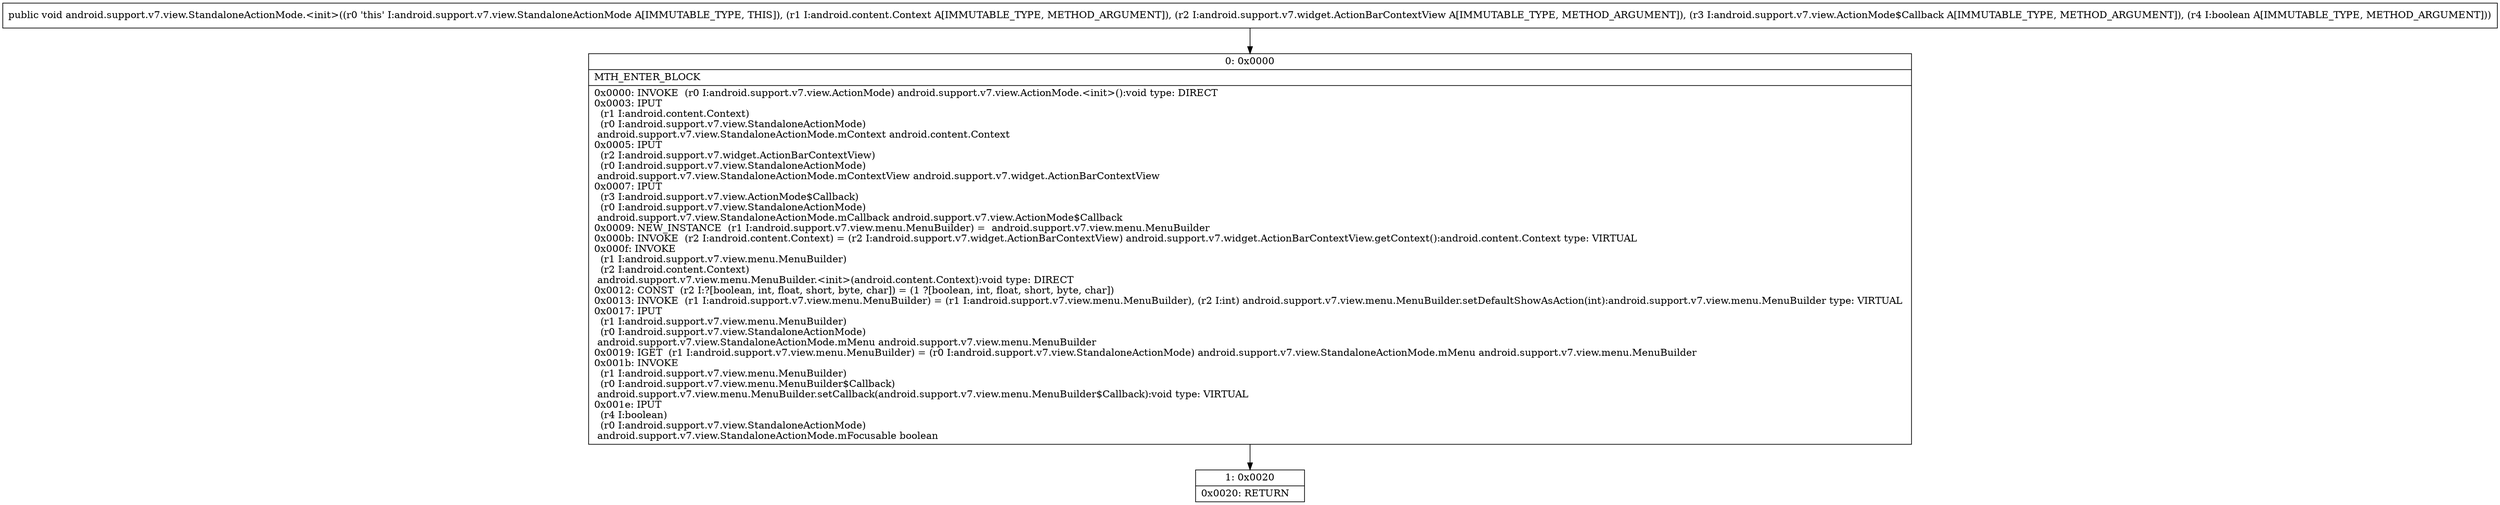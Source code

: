 digraph "CFG forandroid.support.v7.view.StandaloneActionMode.\<init\>(Landroid\/content\/Context;Landroid\/support\/v7\/widget\/ActionBarContextView;Landroid\/support\/v7\/view\/ActionMode$Callback;Z)V" {
Node_0 [shape=record,label="{0\:\ 0x0000|MTH_ENTER_BLOCK\l|0x0000: INVOKE  (r0 I:android.support.v7.view.ActionMode) android.support.v7.view.ActionMode.\<init\>():void type: DIRECT \l0x0003: IPUT  \l  (r1 I:android.content.Context)\l  (r0 I:android.support.v7.view.StandaloneActionMode)\l android.support.v7.view.StandaloneActionMode.mContext android.content.Context \l0x0005: IPUT  \l  (r2 I:android.support.v7.widget.ActionBarContextView)\l  (r0 I:android.support.v7.view.StandaloneActionMode)\l android.support.v7.view.StandaloneActionMode.mContextView android.support.v7.widget.ActionBarContextView \l0x0007: IPUT  \l  (r3 I:android.support.v7.view.ActionMode$Callback)\l  (r0 I:android.support.v7.view.StandaloneActionMode)\l android.support.v7.view.StandaloneActionMode.mCallback android.support.v7.view.ActionMode$Callback \l0x0009: NEW_INSTANCE  (r1 I:android.support.v7.view.menu.MenuBuilder) =  android.support.v7.view.menu.MenuBuilder \l0x000b: INVOKE  (r2 I:android.content.Context) = (r2 I:android.support.v7.widget.ActionBarContextView) android.support.v7.widget.ActionBarContextView.getContext():android.content.Context type: VIRTUAL \l0x000f: INVOKE  \l  (r1 I:android.support.v7.view.menu.MenuBuilder)\l  (r2 I:android.content.Context)\l android.support.v7.view.menu.MenuBuilder.\<init\>(android.content.Context):void type: DIRECT \l0x0012: CONST  (r2 I:?[boolean, int, float, short, byte, char]) = (1 ?[boolean, int, float, short, byte, char]) \l0x0013: INVOKE  (r1 I:android.support.v7.view.menu.MenuBuilder) = (r1 I:android.support.v7.view.menu.MenuBuilder), (r2 I:int) android.support.v7.view.menu.MenuBuilder.setDefaultShowAsAction(int):android.support.v7.view.menu.MenuBuilder type: VIRTUAL \l0x0017: IPUT  \l  (r1 I:android.support.v7.view.menu.MenuBuilder)\l  (r0 I:android.support.v7.view.StandaloneActionMode)\l android.support.v7.view.StandaloneActionMode.mMenu android.support.v7.view.menu.MenuBuilder \l0x0019: IGET  (r1 I:android.support.v7.view.menu.MenuBuilder) = (r0 I:android.support.v7.view.StandaloneActionMode) android.support.v7.view.StandaloneActionMode.mMenu android.support.v7.view.menu.MenuBuilder \l0x001b: INVOKE  \l  (r1 I:android.support.v7.view.menu.MenuBuilder)\l  (r0 I:android.support.v7.view.menu.MenuBuilder$Callback)\l android.support.v7.view.menu.MenuBuilder.setCallback(android.support.v7.view.menu.MenuBuilder$Callback):void type: VIRTUAL \l0x001e: IPUT  \l  (r4 I:boolean)\l  (r0 I:android.support.v7.view.StandaloneActionMode)\l android.support.v7.view.StandaloneActionMode.mFocusable boolean \l}"];
Node_1 [shape=record,label="{1\:\ 0x0020|0x0020: RETURN   \l}"];
MethodNode[shape=record,label="{public void android.support.v7.view.StandaloneActionMode.\<init\>((r0 'this' I:android.support.v7.view.StandaloneActionMode A[IMMUTABLE_TYPE, THIS]), (r1 I:android.content.Context A[IMMUTABLE_TYPE, METHOD_ARGUMENT]), (r2 I:android.support.v7.widget.ActionBarContextView A[IMMUTABLE_TYPE, METHOD_ARGUMENT]), (r3 I:android.support.v7.view.ActionMode$Callback A[IMMUTABLE_TYPE, METHOD_ARGUMENT]), (r4 I:boolean A[IMMUTABLE_TYPE, METHOD_ARGUMENT])) }"];
MethodNode -> Node_0;
Node_0 -> Node_1;
}

